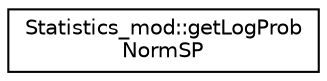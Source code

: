 digraph "Graphical Class Hierarchy"
{
 // LATEX_PDF_SIZE
  edge [fontname="Helvetica",fontsize="10",labelfontname="Helvetica",labelfontsize="10"];
  node [fontname="Helvetica",fontsize="10",shape=record];
  rankdir="LR";
  Node0 [label="Statistics_mod::getLogProb\lNormSP",height=0.2,width=0.4,color="black", fillcolor="white", style="filled",URL="$interfaceStatistics__mod_1_1getLogProbNormSP.html",tooltip=" "];
}
